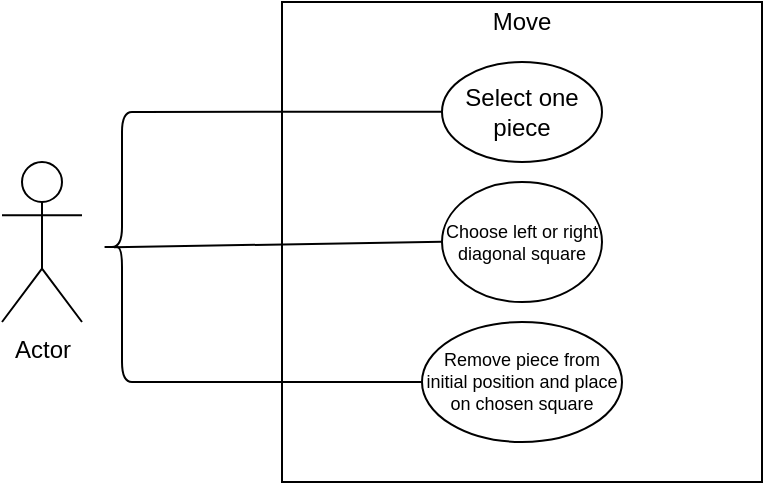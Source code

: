 <mxfile version="14.4.8" type="github"><diagram id="gkSg4TDzNBIzpgBqB3LS" name="Page-1"><mxGraphModel dx="559" dy="312" grid="1" gridSize="10" guides="1" tooltips="1" connect="1" arrows="1" fold="1" page="1" pageScale="1" pageWidth="850" pageHeight="1100" math="0" shadow="0"><root><mxCell id="0"/><mxCell id="1" parent="0"/><mxCell id="DQE1jNspoIG0ys1AEDkk-1" value="Actor" style="shape=umlActor;verticalLabelPosition=bottom;verticalAlign=top;html=1;outlineConnect=0;" vertex="1" parent="1"><mxGeometry x="120" y="280" width="40" height="80" as="geometry"/></mxCell><mxCell id="DQE1jNspoIG0ys1AEDkk-2" value="" style="whiteSpace=wrap;html=1;aspect=fixed;" vertex="1" parent="1"><mxGeometry x="260" y="200" width="240" height="240" as="geometry"/></mxCell><mxCell id="DQE1jNspoIG0ys1AEDkk-3" value="Move" style="text;html=1;strokeColor=none;fillColor=none;align=center;verticalAlign=middle;whiteSpace=wrap;rounded=0;" vertex="1" parent="1"><mxGeometry x="360" y="200" width="40" height="20" as="geometry"/></mxCell><mxCell id="DQE1jNspoIG0ys1AEDkk-4" value="Select one piece" style="ellipse;whiteSpace=wrap;html=1;" vertex="1" parent="1"><mxGeometry x="340" y="230" width="80" height="50" as="geometry"/></mxCell><mxCell id="DQE1jNspoIG0ys1AEDkk-10" value="Choose left or right diagonal square" style="ellipse;whiteSpace=wrap;html=1;fontSize=9;" vertex="1" parent="1"><mxGeometry x="340" y="290" width="80" height="60" as="geometry"/></mxCell><mxCell id="DQE1jNspoIG0ys1AEDkk-16" value="Remove piece from initial position and place on chosen square" style="ellipse;whiteSpace=wrap;html=1;fontSize=9;" vertex="1" parent="1"><mxGeometry x="330" y="360" width="100" height="60" as="geometry"/></mxCell><mxCell id="DQE1jNspoIG0ys1AEDkk-18" value="" style="shape=curlyBracket;whiteSpace=wrap;html=1;rounded=1;fontSize=9;" vertex="1" parent="1"><mxGeometry x="170" y="255" width="20" height="135" as="geometry"/></mxCell><mxCell id="DQE1jNspoIG0ys1AEDkk-21" value="" style="endArrow=none;html=1;fontSize=9;" edge="1" parent="1"><mxGeometry width="50" height="50" relative="1" as="geometry"><mxPoint x="190" y="390" as="sourcePoint"/><mxPoint x="330" y="390" as="targetPoint"/></mxGeometry></mxCell><mxCell id="DQE1jNspoIG0ys1AEDkk-22" value="" style="endArrow=none;html=1;fontSize=9;" edge="1" parent="1"><mxGeometry width="50" height="50" relative="1" as="geometry"><mxPoint x="190" y="255" as="sourcePoint"/><mxPoint x="340" y="254.83" as="targetPoint"/></mxGeometry></mxCell><mxCell id="DQE1jNspoIG0ys1AEDkk-23" value="" style="endArrow=none;html=1;fontSize=9;exitX=0.3;exitY=0.501;exitDx=0;exitDy=0;exitPerimeter=0;" edge="1" parent="1" source="DQE1jNspoIG0ys1AEDkk-18"><mxGeometry width="50" height="50" relative="1" as="geometry"><mxPoint x="190" y="320" as="sourcePoint"/><mxPoint x="340" y="319.83" as="targetPoint"/></mxGeometry></mxCell></root></mxGraphModel></diagram></mxfile>